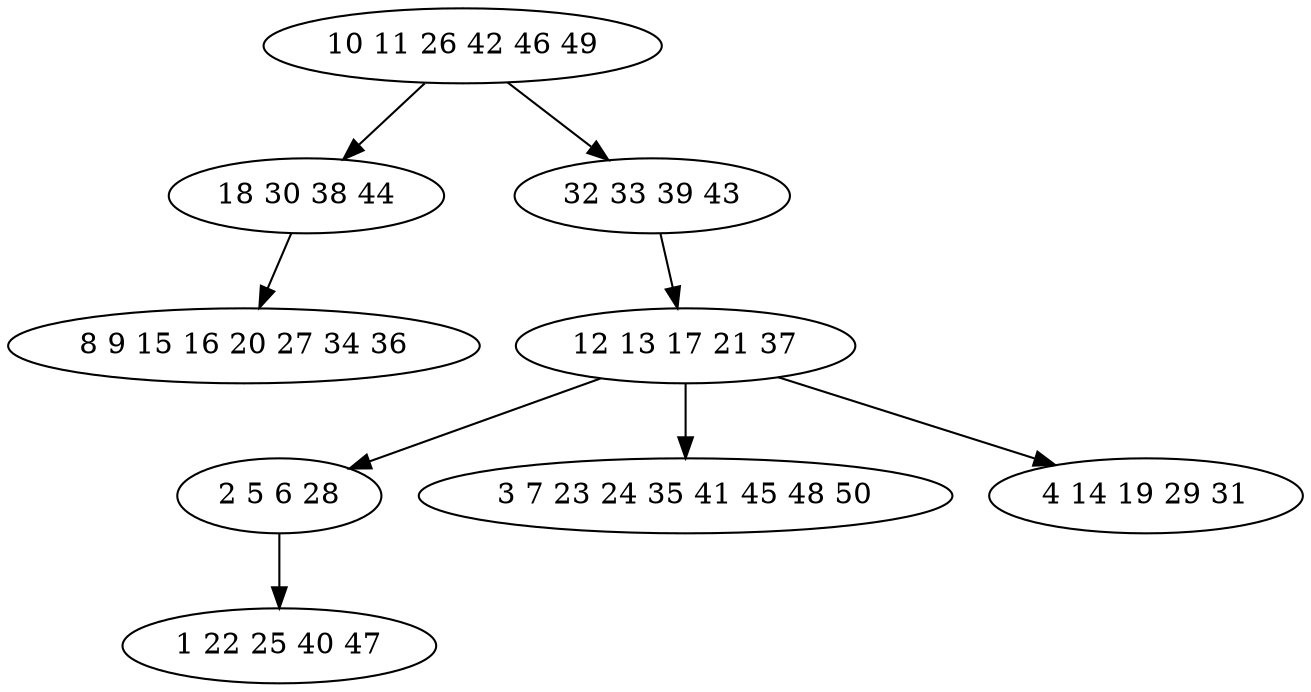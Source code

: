 digraph true_tree {
	"0" -> "1"
	"0" -> "2"
	"2" -> "3"
	"1" -> "4"
	"3" -> "5"
	"5" -> "6"
	"3" -> "7"
	"3" -> "8"
	"0" [label="10 11 26 42 46 49"];
	"1" [label="18 30 38 44"];
	"2" [label="32 33 39 43"];
	"3" [label="12 13 17 21 37"];
	"4" [label="8 9 15 16 20 27 34 36"];
	"5" [label="2 5 6 28"];
	"6" [label="1 22 25 40 47"];
	"7" [label="3 7 23 24 35 41 45 48 50"];
	"8" [label="4 14 19 29 31"];
}
